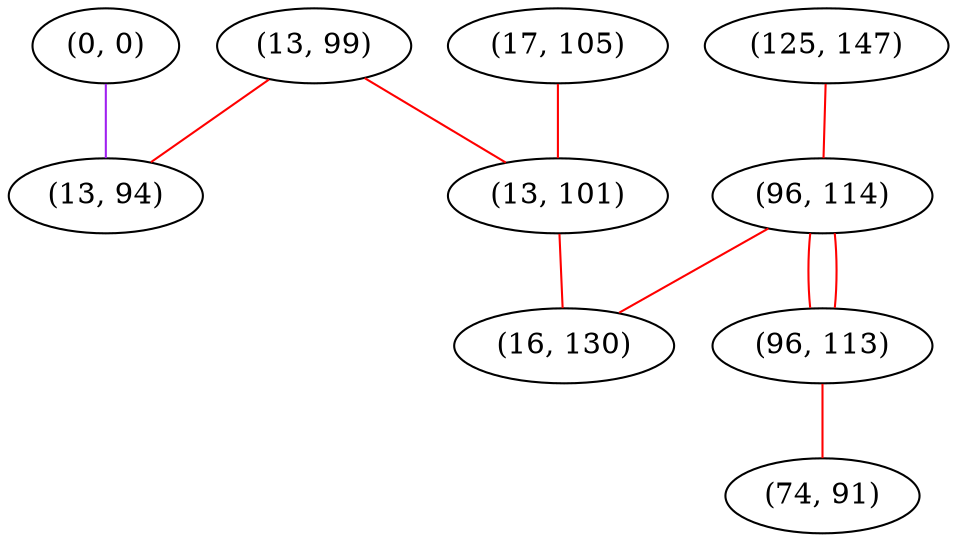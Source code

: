 graph "" {
"(0, 0)";
"(17, 105)";
"(13, 99)";
"(125, 147)";
"(96, 114)";
"(13, 101)";
"(16, 130)";
"(96, 113)";
"(74, 91)";
"(13, 94)";
"(0, 0)" -- "(13, 94)"  [color=purple, key=0, weight=4];
"(17, 105)" -- "(13, 101)"  [color=red, key=0, weight=1];
"(13, 99)" -- "(13, 94)"  [color=red, key=0, weight=1];
"(13, 99)" -- "(13, 101)"  [color=red, key=0, weight=1];
"(125, 147)" -- "(96, 114)"  [color=red, key=0, weight=1];
"(96, 114)" -- "(96, 113)"  [color=red, key=0, weight=1];
"(96, 114)" -- "(96, 113)"  [color=red, key=1, weight=1];
"(96, 114)" -- "(16, 130)"  [color=red, key=0, weight=1];
"(13, 101)" -- "(16, 130)"  [color=red, key=0, weight=1];
"(96, 113)" -- "(74, 91)"  [color=red, key=0, weight=1];
}
